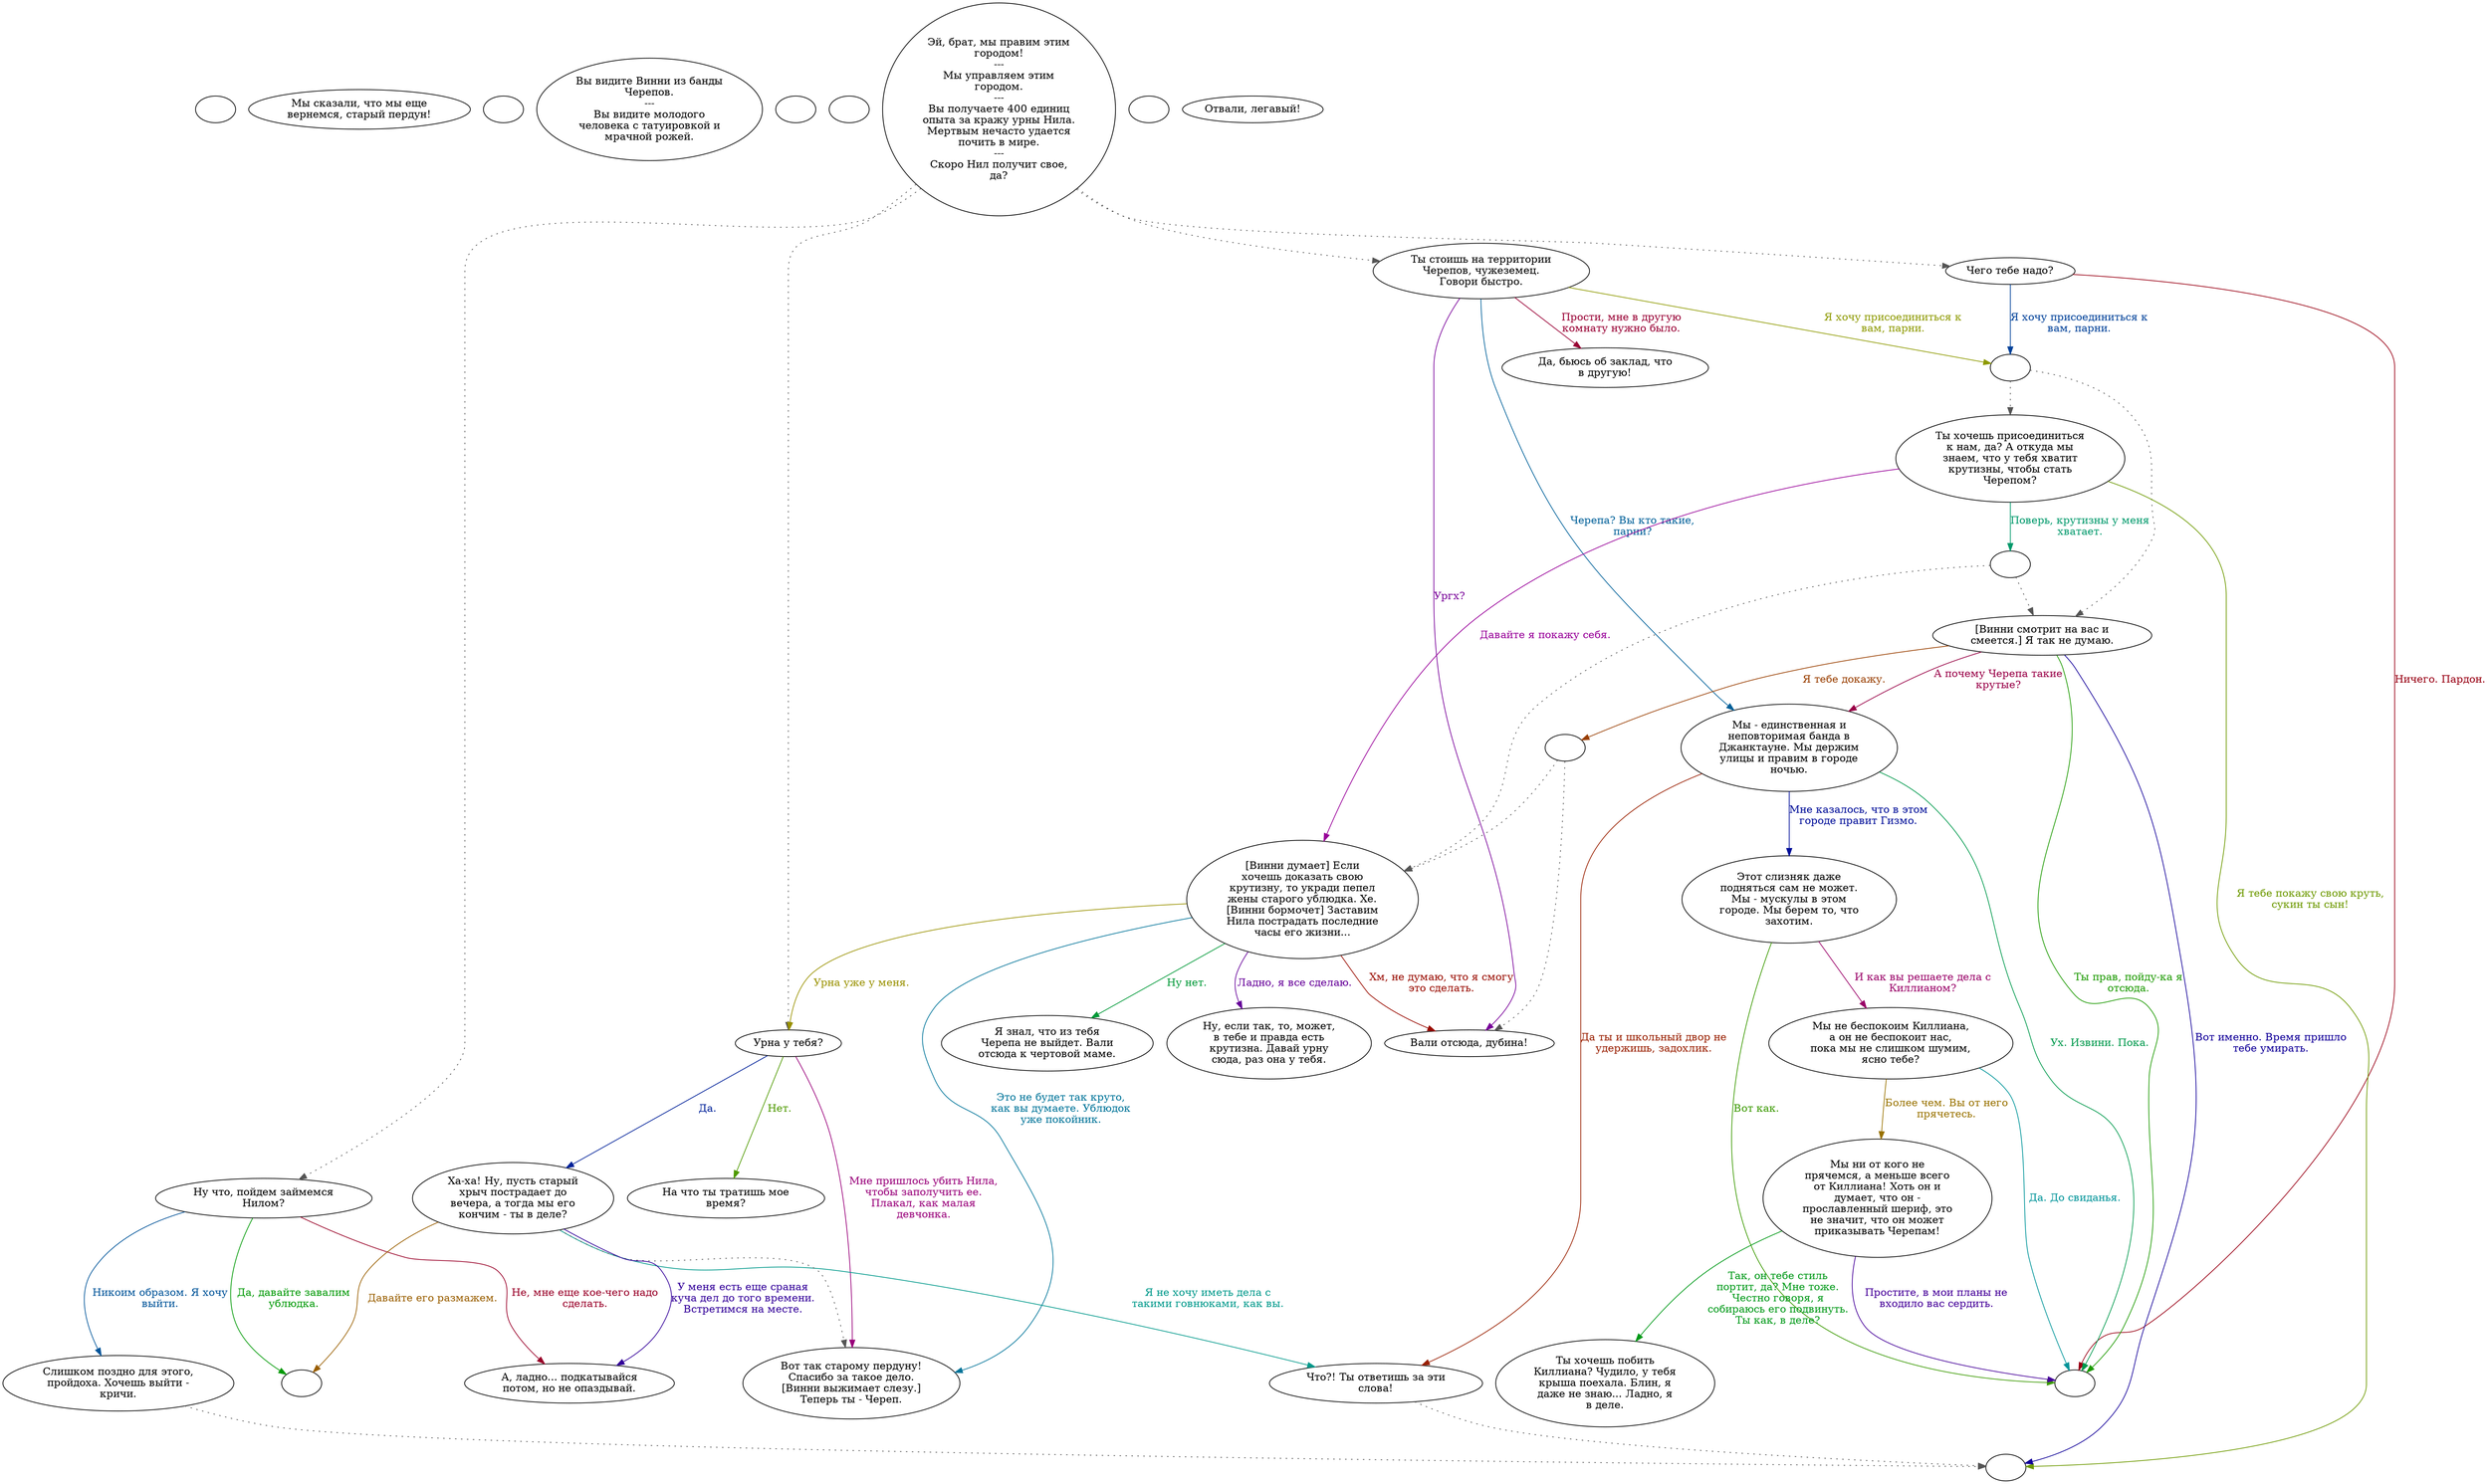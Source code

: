 digraph vinnie {
  "start" [style=filled       fillcolor="#FFFFFF"       color="#000000"]
  "start" [label=""]
  "critter_p_proc" [style=filled       fillcolor="#FFFFFF"       color="#000000"]
  "critter_p_proc" [label="Мы сказали, что мы еще\nвернемся, старый пердун!"]
  "destroy_p_proc" [style=filled       fillcolor="#FFFFFF"       color="#000000"]
  "destroy_p_proc" [label=""]
  "look_at_p_proc" [style=filled       fillcolor="#FFFFFF"       color="#000000"]
  "look_at_p_proc" [label="Вы видите Винни из банды\nЧерепов.\n---\nВы видите молодого\nчеловека с татуировкой и\nмрачной рожей."]
  "map_enter_p_proc" [style=filled       fillcolor="#FFFFFF"       color="#000000"]
  "map_enter_p_proc" [label=""]
  "pickup_p_proc" [style=filled       fillcolor="#FFFFFF"       color="#000000"]
  "pickup_p_proc" [label=""]
  "talk_p_proc" [style=filled       fillcolor="#FFFFFF"       color="#000000"]
  "talk_p_proc" -> "Vinnie24" [style=dotted color="#555555"]
  "talk_p_proc" -> "Vinnie19" [style=dotted color="#555555"]
  "talk_p_proc" -> "Vinnie10" [style=dotted color="#555555"]
  "talk_p_proc" -> "Vinnie01" [style=dotted color="#555555"]
  "talk_p_proc" [label="Эй, брат, мы правим этим\nгородом!\n---\nМы управляем этим\nгородом.\n---\nВы получаете 400 единиц\nопыта за кражу урны Нила.\nМертвым нечасто удается\nпочить в мире.\n---\nСкоро Нил получит свое,\nда?"]
  "combat_p_proc" [style=filled       fillcolor="#FFFFFF"       color="#000000"]
  "combat_p_proc" [label=""]
  "timed_event_p_proc" [style=filled       fillcolor="#FFFFFF"       color="#000000"]
  "timed_event_p_proc" [label="Отвали, легавый!"]
  "Vinnie01" [style=filled       fillcolor="#FFFFFF"       color="#000000"]
  "Vinnie01" [label="Ты стоишь на территории\nЧерепов, чужеземец.\nГовори быстро."]
  "Vinnie01" -> "Vinnie02" [label="Прости, мне в другую\nкомнату нужно было." color="#990034" fontcolor="#990034"]
  "Vinnie01" -> "Vinnie03" [label="Черепа? Вы кто такие,\nпарни?" color="#006099" fontcolor="#006099"]
  "Vinnie01" -> "Vinnie01a" [label="Я хочу присоединиться к\nвам, парни." color="#8D9900" fontcolor="#8D9900"]
  "Vinnie01" -> "Vinnie04" [label="Ургх?" color="#780099" fontcolor="#780099"]
  "Vinnie01a" [style=filled       fillcolor="#FFFFFF"       color="#000000"]
  "Vinnie01a" -> "Vinnie14" [style=dotted color="#555555"]
  "Vinnie01a" -> "Vinnie15" [style=dotted color="#555555"]
  "Vinnie01a" [label=""]
  "Vinnie02" [style=filled       fillcolor="#FFFFFF"       color="#000000"]
  "Vinnie02" [label="Да, бьюсь об заклад, что\nв другую!"]
  "Vinnie03" [style=filled       fillcolor="#FFFFFF"       color="#000000"]
  "Vinnie03" [label="Мы - единственная и\nнеповторимая банда в\nДжанктауне. Мы держим\nулицы и правим в городе\nночью."]
  "Vinnie03" -> "VinnieEnd" [label="Ух. Извини. Пока." color="#00994C" fontcolor="#00994C"]
  "Vinnie03" -> "Vinnie06" [label="Да ты и школьный двор не\nудержишь, задохлик." color="#991F00" fontcolor="#991F00"]
  "Vinnie03" -> "Vinnie05" [label="Мне казалось, что в этом\nгороде правит Гизмо." color="#000E99" fontcolor="#000E99"]
  "Vinnie04" [style=filled       fillcolor="#FFFFFF"       color="#000000"]
  "Vinnie04" [label="Вали отсюда, дубина!"]
  "Vinnie05" [style=filled       fillcolor="#FFFFFF"       color="#000000"]
  "Vinnie05" [label="Этот слизняк даже\nподняться сам не может.\nМы - мускулы в этом\nгороде. Мы берем то, что\nзахотим."]
  "Vinnie05" -> "VinnieEnd" [label="Вот как." color="#3A9900" fontcolor="#3A9900"]
  "Vinnie05" -> "Vinnie07" [label="И как вы решаете дела с\nКиллианом?" color="#990067" fontcolor="#990067"]
  "Vinnie06" [style=filled       fillcolor="#FFFFFF"       color="#000000"]
  "Vinnie06" -> "VinnieCombat" [style=dotted color="#555555"]
  "Vinnie06" [label="Что?! Ты ответишь за эти\nслова!"]
  "Vinnie07" [style=filled       fillcolor="#FFFFFF"       color="#000000"]
  "Vinnie07" [label="Мы не беспокоим Киллиана,\nа он не беспокоит нас,\nпока мы не слишком шумим,\nясно тебе?"]
  "Vinnie07" -> "VinnieEnd" [label="Да. До свиданья." color="#009499" fontcolor="#009499"]
  "Vinnie07" -> "Vinnie08" [label="Более чем. Вы от него\nпрячетесь." color="#997200" fontcolor="#997200"]
  "Vinnie08" [style=filled       fillcolor="#FFFFFF"       color="#000000"]
  "Vinnie08" [label="Мы ни от кого не\nпрячемся, а меньше всего\nот Киллиана! Хоть он и\nдумает, что он -\nпрославленный шериф, это\nне значит, что он может\nприказывать Черепам!"]
  "Vinnie08" -> "VinnieEnd" [label="Простите, в мои планы не\nвходило вас сердить." color="#450099" fontcolor="#450099"]
  "Vinnie08" -> "Vinnie09" [label="Так, он тебе стиль\nпортит, да? Мне тоже.\nЧестно говоря, я\nсобираюсь его подвинуть.\nТы как, в деле?" color="#009918" fontcolor="#009918"]
  "Vinnie09" [style=filled       fillcolor="#FFFFFF"       color="#000000"]
  "Vinnie09" [label="Ты хочешь побить\nКиллиана? Чудило, у тебя\nкрыша поехала. Блин, я\nдаже не знаю... Ладно, я\nв деле."]
  "Vinnie10" [style=filled       fillcolor="#FFFFFF"       color="#000000"]
  "Vinnie10" [label="Чего тебе надо?"]
  "Vinnie10" -> "VinnieEnd" [label="Ничего. Пардон." color="#990014" fontcolor="#990014"]
  "Vinnie10" -> "Vinnie01a" [label="Я хочу присоединиться к\nвам, парни." color="#004199" fontcolor="#004199"]
  "Vinnie14" [style=filled       fillcolor="#FFFFFF"       color="#000000"]
  "Vinnie14" [label="Ты хочешь присоединиться\nк нам, да? А откуда мы\nзнаем, что у тебя хватит\nкрутизны, чтобы стать\nЧерепом?"]
  "Vinnie14" -> "VinnieCombat" [label="Я тебе покажу свою круть,\nсукин ты сын!" color="#6D9900" fontcolor="#6D9900"]
  "Vinnie14" -> "Vinnie16" [label="Давайте я покажу себя." color="#980099" fontcolor="#980099"]
  "Vinnie14" -> "Vinnie14a" [label="Поверь, крутизны у меня\nхватает." color="#00996B" fontcolor="#00996B"]
  "Vinnie14a" [style=filled       fillcolor="#FFFFFF"       color="#000000"]
  "Vinnie14a" -> "Vinnie16" [style=dotted color="#555555"]
  "Vinnie14a" -> "Vinnie15" [style=dotted color="#555555"]
  "Vinnie14a" [label=""]
  "Vinnie15" [style=filled       fillcolor="#FFFFFF"       color="#000000"]
  "Vinnie15" [label="[Винни смотрит на вас и\nсмеется.] Я так не думаю."]
  "Vinnie15" -> "Vinnie15a" [label="Я тебе докажу." color="#993F00" fontcolor="#993F00"]
  "Vinnie15" -> "VinnieCombat" [label="Вот именно. Время пришло\nтебе умирать." color="#120099" fontcolor="#120099"]
  "Vinnie15" -> "VinnieEnd" [label="Ты прав, пойду-ка я\nотсюда." color="#1B9900" fontcolor="#1B9900"]
  "Vinnie15" -> "Vinnie03" [label="А почему Черепа такие\nкрутые?" color="#990047" fontcolor="#990047"]
  "Vinnie15a" [style=filled       fillcolor="#FFFFFF"       color="#000000"]
  "Vinnie15a" -> "Vinnie16" [style=dotted color="#555555"]
  "Vinnie15a" -> "Vinnie04" [style=dotted color="#555555"]
  "Vinnie15a" [label=""]
  "Vinnie16" [style=filled       fillcolor="#FFFFFF"       color="#000000"]
  "Vinnie16" [label="[Винни думает] Если\nхочешь доказать свою\nкрутизну, то укради пепел\nжены старого ублюдка. Хе.\n[Винни бормочет] Заставим\nНила пострадать последние\nчасы его жизни..."]
  "Vinnie16" -> "Vinnie22" [label="Это не будет так круто,\nкак вы думаете. Ублюдок\nуже покойник." color="#007499" fontcolor="#007499"]
  "Vinnie16" -> "Vinnie19" [label="Урна уже у меня." color="#999100" fontcolor="#999100"]
  "Vinnie16" -> "Vinnie17" [label="Ладно, я все сделаю." color="#650099" fontcolor="#650099"]
  "Vinnie16" -> "Vinnie18" [label="Ну нет." color="#009938" fontcolor="#009938"]
  "Vinnie16" -> "Vinnie04" [label="Хм, не думаю, что я смогу\nэто сделать." color="#990B00" fontcolor="#990B00"]
  "Vinnie17" [style=filled       fillcolor="#FFFFFF"       color="#000000"]
  "Vinnie17" [label="Ну, если так, то, может,\nв тебе и правда есть\nкрутизна. Давай урну\nсюда, раз она у тебя."]
  "Vinnie18" [style=filled       fillcolor="#FFFFFF"       color="#000000"]
  "Vinnie18" [label="Я знал, что из тебя\nЧерепа не выйдет. Вали\nотсюда к чертовой маме."]
  "Vinnie19" [style=filled       fillcolor="#FFFFFF"       color="#000000"]
  "Vinnie19" [label="Урна у тебя?"]
  "Vinnie19" -> "Vinnie20" [label="Да." color="#002199" fontcolor="#002199"]
  "Vinnie19" -> "Vinnie21" [label="Нет." color="#4E9900" fontcolor="#4E9900"]
  "Vinnie19" -> "Vinnie22" [label="Мне пришлось убить Нила,\nчтобы заполучить ее.\nПлакал, как малая\nдевчонка." color="#99007A" fontcolor="#99007A"]
  "Vinnie20" [style=filled       fillcolor="#FFFFFF"       color="#000000"]
  "Vinnie20" -> "Vinnie22" [style=dotted color="#555555"]
  "Vinnie20" [label="Ха-ха! Ну, пусть старый\nхрыч пострадает до\nвечера, а тогда мы его\nкончим - ты в деле?"]
  "Vinnie20" -> "Vinnie06" [label="Я не хочу иметь дела с\nтакими говнюками, как вы." color="#00998B" fontcolor="#00998B"]
  "Vinnie20" -> "VinnieKillNeal" [label="Давайте его размажем." color="#995E00" fontcolor="#995E00"]
  "Vinnie20" -> "Vinnie23" [label="У меня есть еще сраная\nкуча дел до того времени.\nВстретимся на месте." color="#320099" fontcolor="#320099"]
  "Vinnie21" [style=filled       fillcolor="#FFFFFF"       color="#000000"]
  "Vinnie21" [label="На что ты тратишь мое\nвремя?"]
  "Vinnie22" [style=filled       fillcolor="#FFFFFF"       color="#000000"]
  "Vinnie22" [label="Вот так старому пердуну!\nСпасибо за такое дело.\n[Винни выжимает слезу.]\nТеперь ты - Череп."]
  "Vinnie23" [style=filled       fillcolor="#FFFFFF"       color="#000000"]
  "Vinnie23" [label="А, ладно... подкатывайся\nпотом, но не опаздывай."]
  "Vinnie24" [style=filled       fillcolor="#FFFFFF"       color="#000000"]
  "Vinnie24" [label="Ну что, пойдем займемся\nНилом?"]
  "Vinnie24" -> "VinnieKillNeal" [label="Да, давайте завалим\nублюдка." color="#009905" fontcolor="#009905"]
  "Vinnie24" -> "Vinnie23" [label="Не, мне еще кое-чего надо\nсделать." color="#990028" fontcolor="#990028"]
  "Vinnie24" -> "Vinnie25" [label="Никоим образом. Я хочу\nвыйти." color="#005499" fontcolor="#005499"]
  "Vinnie25" [style=filled       fillcolor="#FFFFFF"       color="#000000"]
  "Vinnie25" -> "VinnieCombat" [style=dotted color="#555555"]
  "Vinnie25" [label="Слишком поздно для этого,\nпройдоха. Хочешь выйти -\nкричи."]
  "VinnieEnd" [style=filled       fillcolor="#FFFFFF"       color="#000000"]
  "VinnieEnd" [label=""]
  "VinnieCombat" [style=filled       fillcolor="#FFFFFF"       color="#000000"]
  "VinnieCombat" [label=""]
  "VinnieKillNeal" [style=filled       fillcolor="#FFFFFF"       color="#000000"]
  "VinnieKillNeal" [label=""]
}